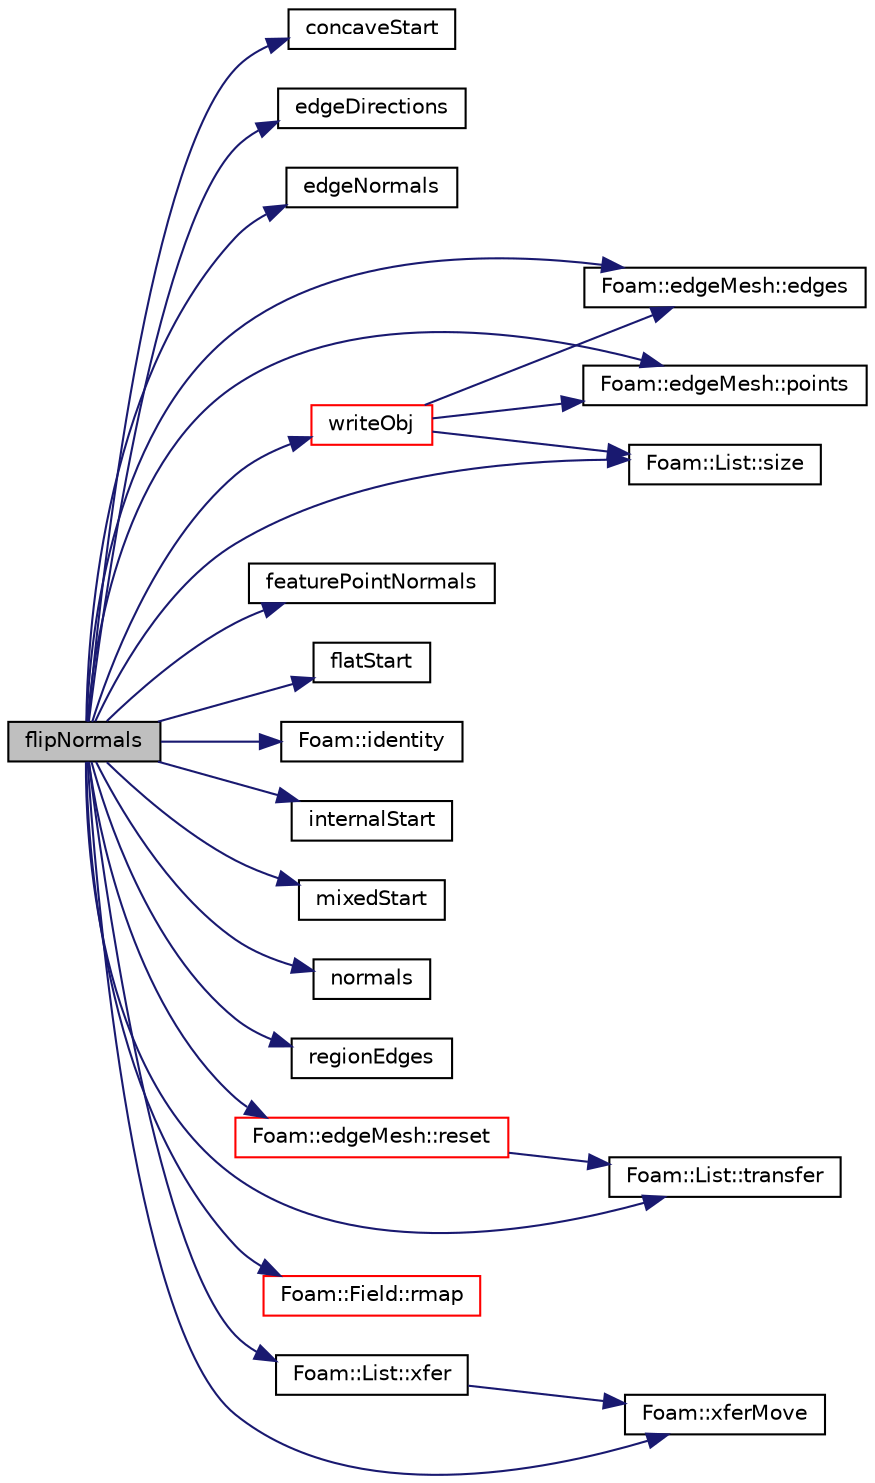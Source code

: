 digraph "flipNormals"
{
  bgcolor="transparent";
  edge [fontname="Helvetica",fontsize="10",labelfontname="Helvetica",labelfontsize="10"];
  node [fontname="Helvetica",fontsize="10",shape=record];
  rankdir="LR";
  Node1 [label="flipNormals",height=0.2,width=0.4,color="black", fillcolor="grey75", style="filled", fontcolor="black"];
  Node1 -> Node2 [color="midnightblue",fontsize="10",style="solid",fontname="Helvetica"];
  Node2 [label="concaveStart",height=0.2,width=0.4,color="black",URL="$a00709.html#a2a106c6a55b13731a62e6b0a77049b3d",tooltip="Return the index of the start of the concave feature points. "];
  Node1 -> Node3 [color="midnightblue",fontsize="10",style="solid",fontname="Helvetica"];
  Node3 [label="edgeDirections",height=0.2,width=0.4,color="black",URL="$a00709.html#aacadbd8d3d6f812df567e77ae66298b1",tooltip="Return the edgeDirection vectors. "];
  Node1 -> Node4 [color="midnightblue",fontsize="10",style="solid",fontname="Helvetica"];
  Node4 [label="edgeNormals",height=0.2,width=0.4,color="black",URL="$a00709.html#affb3a0446a3e9f8ad9b4147adac09d38",tooltip="Return the indices of the normals that are adjacent to the. "];
  Node1 -> Node5 [color="midnightblue",fontsize="10",style="solid",fontname="Helvetica"];
  Node5 [label="Foam::edgeMesh::edges",height=0.2,width=0.4,color="black",URL="$a00626.html#aae82d34fe433288eb6b1f9dea53675c8",tooltip="Return edges. "];
  Node1 -> Node6 [color="midnightblue",fontsize="10",style="solid",fontname="Helvetica"];
  Node6 [label="featurePointNormals",height=0.2,width=0.4,color="black",URL="$a00709.html#a0c5de39953292dd8569bc209345d0018",tooltip="Return the indices of the normals that are adjacent to the. "];
  Node1 -> Node7 [color="midnightblue",fontsize="10",style="solid",fontname="Helvetica"];
  Node7 [label="flatStart",height=0.2,width=0.4,color="black",URL="$a00709.html#a384d153ec0f52caf0b428f12bbc3966d",tooltip="Return the index of the start of the flat feature edges. "];
  Node1 -> Node8 [color="midnightblue",fontsize="10",style="solid",fontname="Helvetica"];
  Node8 [label="Foam::identity",height=0.2,width=0.4,color="black",URL="$a10974.html#a36af96cb841435845fffb4fe69208490",tooltip="Create identity map (map[i] == i) of given length. "];
  Node1 -> Node9 [color="midnightblue",fontsize="10",style="solid",fontname="Helvetica"];
  Node9 [label="internalStart",height=0.2,width=0.4,color="black",URL="$a00709.html#a4fc321b33a135fe47f358f7ed38c6235",tooltip="Return the index of the start of the internal feature edges. "];
  Node1 -> Node10 [color="midnightblue",fontsize="10",style="solid",fontname="Helvetica"];
  Node10 [label="mixedStart",height=0.2,width=0.4,color="black",URL="$a00709.html#afd69aed256170f8f1a1500d9ee4ce5ea",tooltip="Return the index of the start of the mixed type feature points. "];
  Node1 -> Node11 [color="midnightblue",fontsize="10",style="solid",fontname="Helvetica"];
  Node11 [label="normals",height=0.2,width=0.4,color="black",URL="$a00709.html#ab2c57501899007a9de166f3b9ac23ef0",tooltip="Return the normals of the surfaces adjacent to the feature edges. "];
  Node1 -> Node12 [color="midnightblue",fontsize="10",style="solid",fontname="Helvetica"];
  Node12 [label="Foam::edgeMesh::points",height=0.2,width=0.4,color="black",URL="$a00626.html#a084ae534298576408f063a6b3b820959",tooltip="Return points. "];
  Node1 -> Node13 [color="midnightblue",fontsize="10",style="solid",fontname="Helvetica"];
  Node13 [label="regionEdges",height=0.2,width=0.4,color="black",URL="$a00709.html#a5bc422f2e6ae7b42f7da781c2c485044",tooltip="Return the feature edges which are on the boundary between. "];
  Node1 -> Node14 [color="midnightblue",fontsize="10",style="solid",fontname="Helvetica"];
  Node14 [label="Foam::edgeMesh::reset",height=0.2,width=0.4,color="red",URL="$a00626.html#aae05df3bda82afbcfd4d017d1d6eee50",tooltip="Reset primitive data (points, edges) "];
  Node14 -> Node15 [color="midnightblue",fontsize="10",style="solid",fontname="Helvetica"];
  Node15 [label="Foam::List::transfer",height=0.2,width=0.4,color="black",URL="$a01391.html#a25ad1d2084d16b234b0cf91c07e832c0",tooltip="Transfer the contents of the argument List into this list. "];
  Node1 -> Node16 [color="midnightblue",fontsize="10",style="solid",fontname="Helvetica"];
  Node16 [label="Foam::Field::rmap",height=0.2,width=0.4,color="red",URL="$a00765.html#ae5cdfcd538daa5fa35fc0c2d7969c1eb",tooltip="1 to 1 reverse-map from the given field "];
  Node1 -> Node17 [color="midnightblue",fontsize="10",style="solid",fontname="Helvetica"];
  Node17 [label="Foam::List::size",height=0.2,width=0.4,color="black",URL="$a01391.html#a8a5f6fa29bd4b500caf186f60245b384",tooltip="Override size to be inconsistent with allocated storage. "];
  Node1 -> Node15 [color="midnightblue",fontsize="10",style="solid",fontname="Helvetica"];
  Node1 -> Node18 [color="midnightblue",fontsize="10",style="solid",fontname="Helvetica"];
  Node18 [label="writeObj",height=0.2,width=0.4,color="red",URL="$a00709.html#af78e21d23a56aa4355af14059f2b2770",tooltip="Write all components of the extendedEdgeMesh as obj files. "];
  Node18 -> Node12 [color="midnightblue",fontsize="10",style="solid",fontname="Helvetica"];
  Node18 -> Node5 [color="midnightblue",fontsize="10",style="solid",fontname="Helvetica"];
  Node18 -> Node17 [color="midnightblue",fontsize="10",style="solid",fontname="Helvetica"];
  Node1 -> Node19 [color="midnightblue",fontsize="10",style="solid",fontname="Helvetica"];
  Node19 [label="Foam::List::xfer",height=0.2,width=0.4,color="black",URL="$a01391.html#a48f43ee271fb2edb0fb241b72af0e59c",tooltip="Transfer contents to the Xfer container. "];
  Node19 -> Node20 [color="midnightblue",fontsize="10",style="solid",fontname="Helvetica"];
  Node20 [label="Foam::xferMove",height=0.2,width=0.4,color="black",URL="$a10974.html#ae3ad39ee5ad896e6d3c0f137ecd12abb",tooltip="Construct by transferring the contents of the arg. "];
  Node1 -> Node20 [color="midnightblue",fontsize="10",style="solid",fontname="Helvetica"];
}
